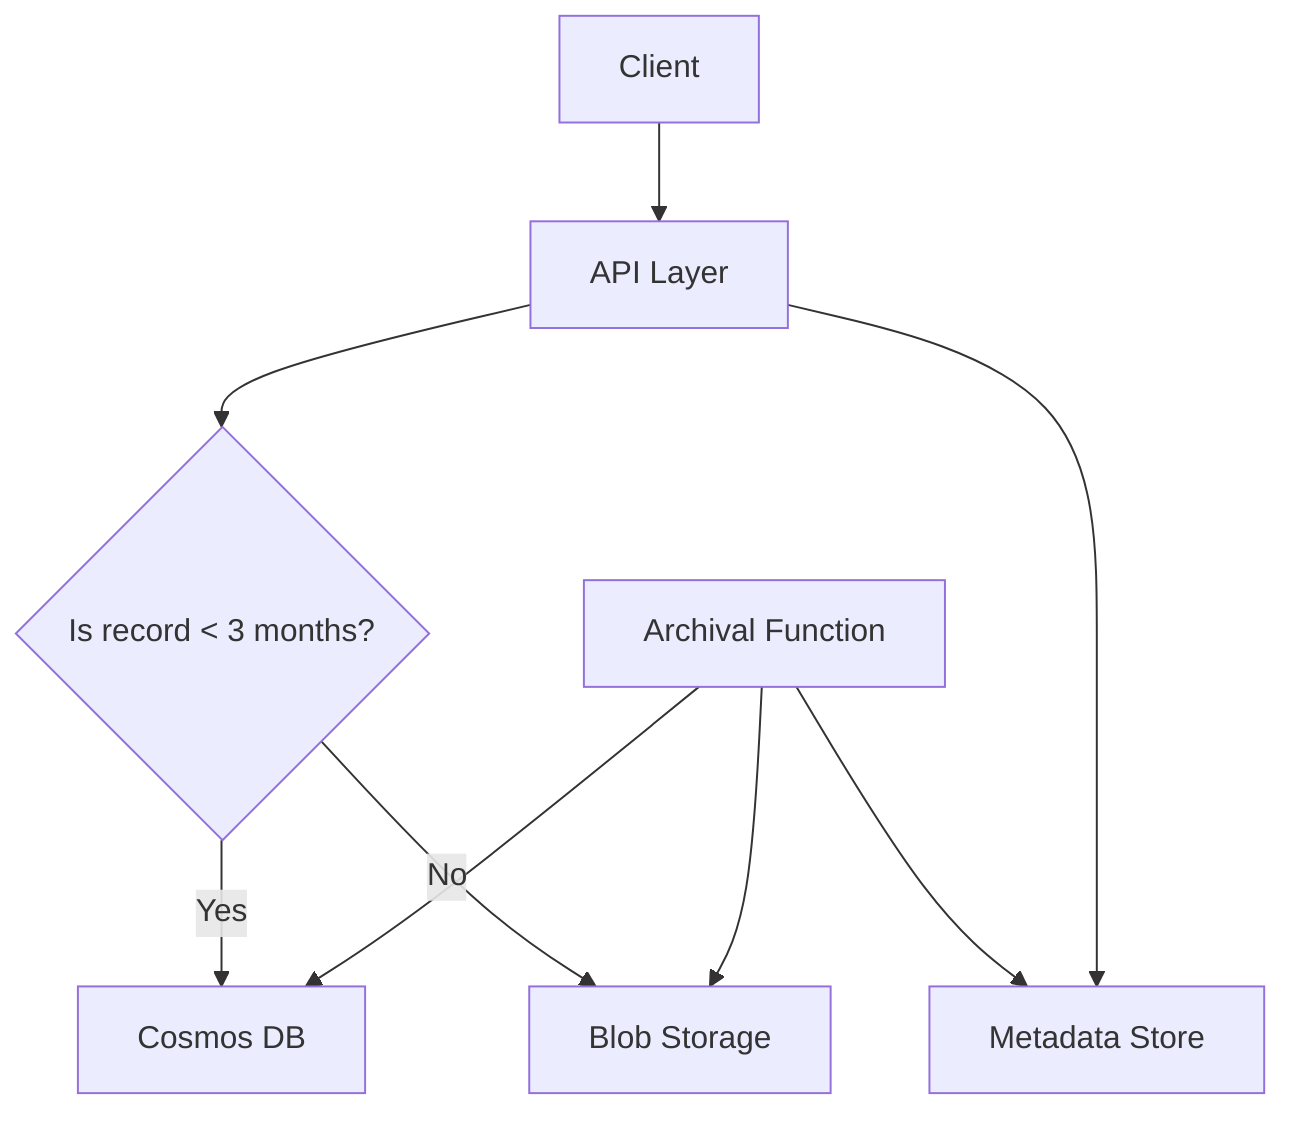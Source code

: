 graph TD
    A[Client] --> B[API Layer]
    B --> C{Is record < 3 months?}
    C -->|Yes| D[Cosmos DB]
    C -->|No| E[Blob Storage]
    F[Archival Function] --> D
    F --> E
    F --> G[Metadata Store]
    B --> G